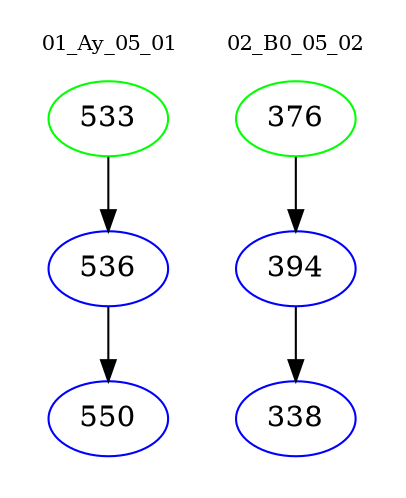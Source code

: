 digraph{
subgraph cluster_0 {
color = white
label = "01_Ay_05_01";
fontsize=10;
T0_533 [label="533", color="green"]
T0_533 -> T0_536 [color="black"]
T0_536 [label="536", color="blue"]
T0_536 -> T0_550 [color="black"]
T0_550 [label="550", color="blue"]
}
subgraph cluster_1 {
color = white
label = "02_B0_05_02";
fontsize=10;
T1_376 [label="376", color="green"]
T1_376 -> T1_394 [color="black"]
T1_394 [label="394", color="blue"]
T1_394 -> T1_338 [color="black"]
T1_338 [label="338", color="blue"]
}
}
